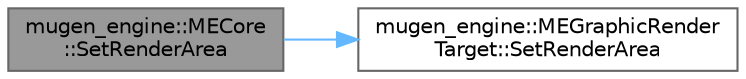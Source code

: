 digraph "mugen_engine::MECore::SetRenderArea"
{
 // LATEX_PDF_SIZE
  bgcolor="transparent";
  edge [fontname=Helvetica,fontsize=10,labelfontname=Helvetica,labelfontsize=10];
  node [fontname=Helvetica,fontsize=10,shape=box,height=0.2,width=0.4];
  rankdir="LR";
  Node1 [id="Node000001",label="mugen_engine::MECore\l::SetRenderArea",height=0.2,width=0.4,color="gray40", fillcolor="grey60", style="filled", fontcolor="black",tooltip="描画可能な範囲を設定する"];
  Node1 -> Node2 [id="edge1_Node000001_Node000002",color="steelblue1",style="solid",tooltip=" "];
  Node2 [id="Node000002",label="mugen_engine::MEGraphicRender\lTarget::SetRenderArea",height=0.2,width=0.4,color="grey40", fillcolor="white", style="filled",URL="$classmugen__engine_1_1_m_e_graphic_render_target.html#a4a434c63c78f37b4cb143882c090b447",tooltip="描画可能な範囲を設定する"];
}
